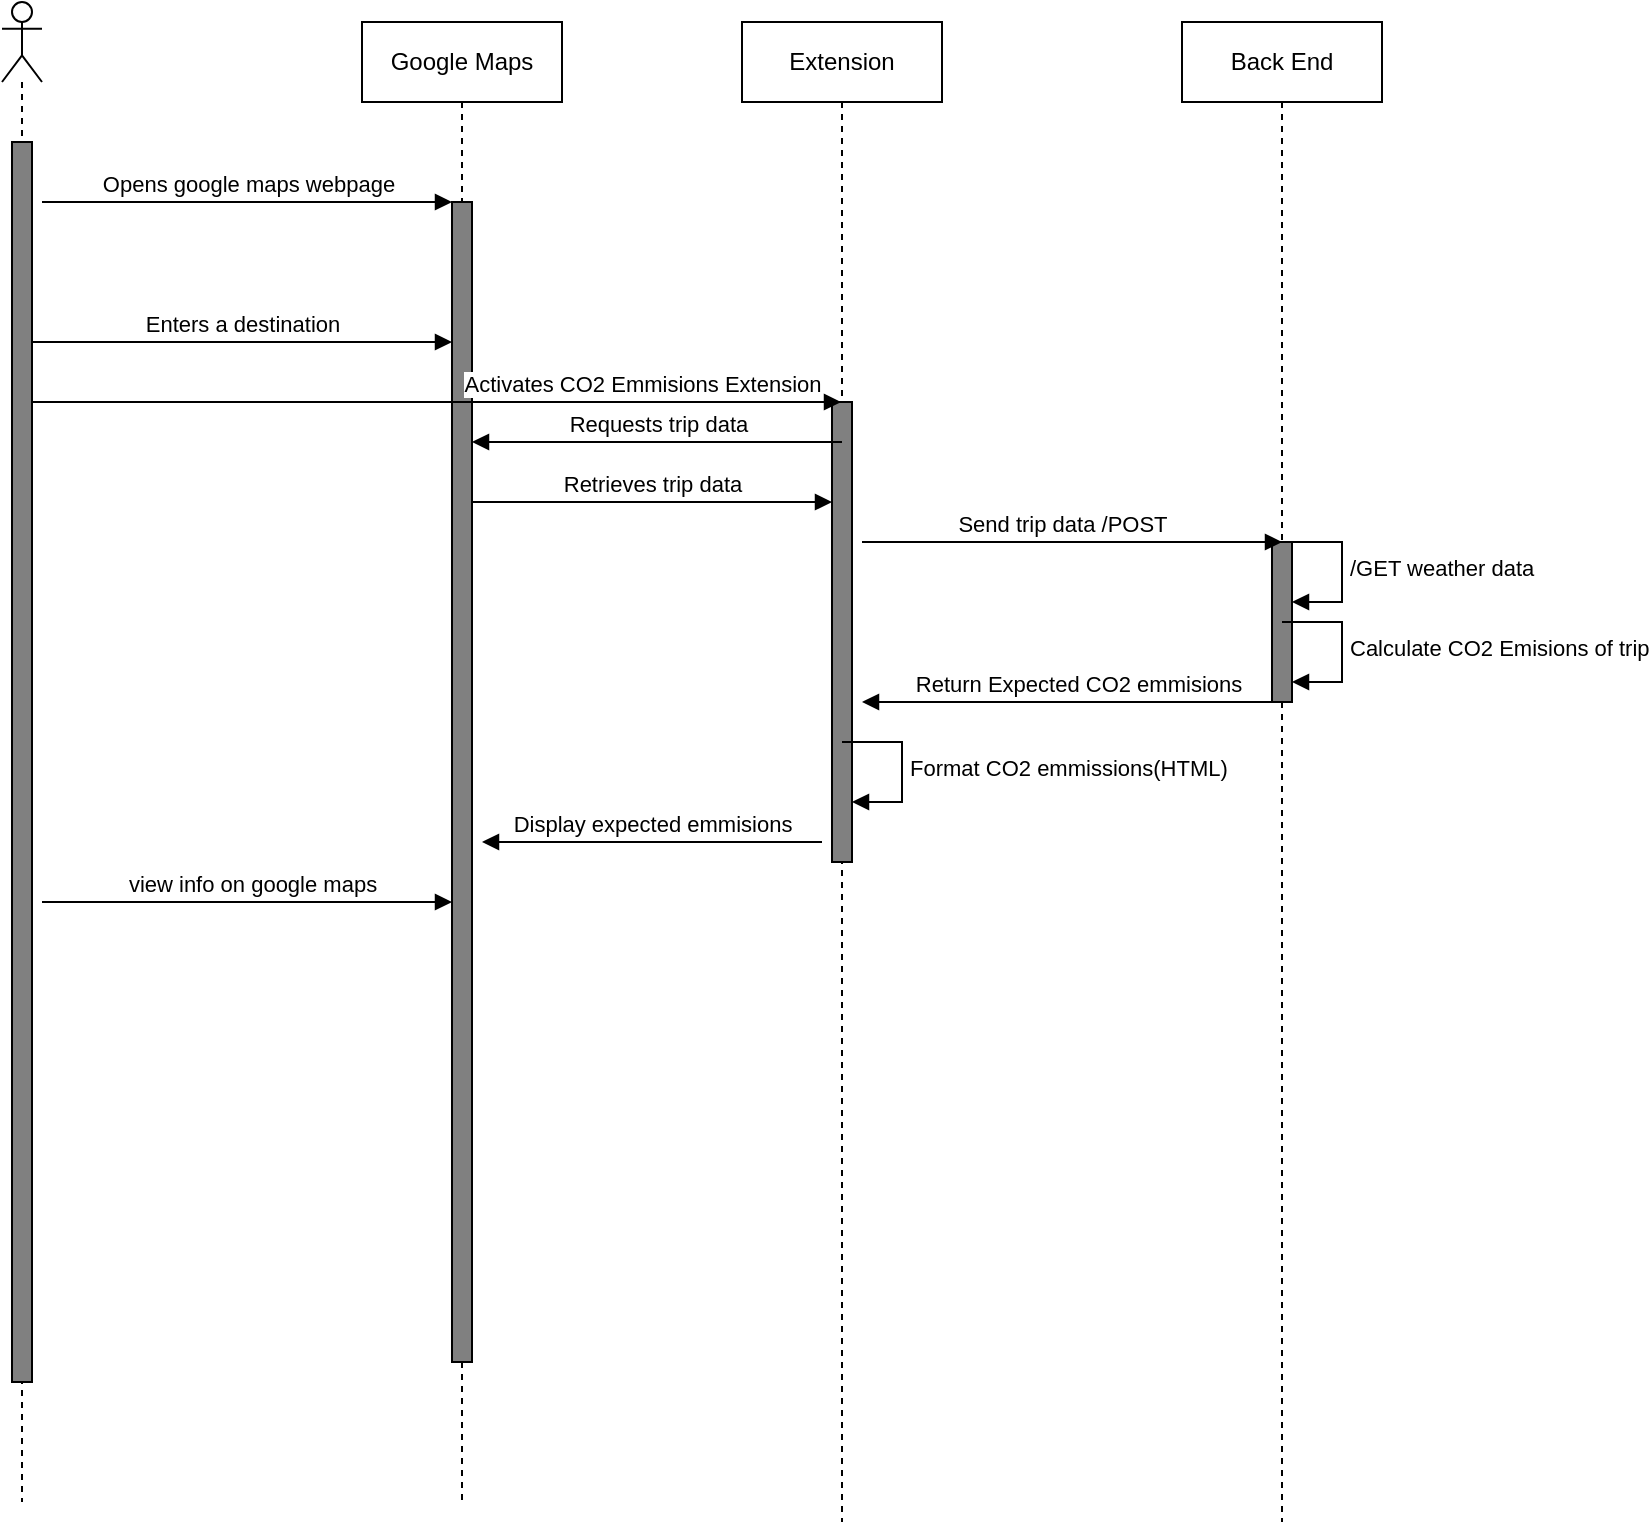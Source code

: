 <mxfile version="25.0.3">
  <diagram name="Page-1" id="XFVEXouDOvianV5Rt1IX">
    <mxGraphModel dx="1233" dy="887" grid="1" gridSize="10" guides="1" tooltips="1" connect="1" arrows="1" fold="1" page="1" pageScale="1" pageWidth="850" pageHeight="1100" math="0" shadow="0">
      <root>
        <mxCell id="0" />
        <mxCell id="1" parent="0" />
        <mxCell id="28fcldxoi0irg_6zo9xc-1" value="" style="shape=umlLifeline;perimeter=lifelinePerimeter;whiteSpace=wrap;html=1;container=1;dropTarget=0;collapsible=0;recursiveResize=0;outlineConnect=0;portConstraint=eastwest;newEdgeStyle={&quot;curved&quot;:0,&quot;rounded&quot;:0};participant=umlActor;" vertex="1" parent="1">
          <mxGeometry x="70" y="50" width="20" height="750" as="geometry" />
        </mxCell>
        <mxCell id="28fcldxoi0irg_6zo9xc-13" value="" style="html=1;points=[[0,0,0,0,5],[0,1,0,0,-5],[1,0,0,0,5],[1,1,0,0,-5]];perimeter=orthogonalPerimeter;outlineConnect=0;targetShapes=umlLifeline;portConstraint=eastwest;newEdgeStyle={&quot;curved&quot;:0,&quot;rounded&quot;:0};fillColor=#808080;" vertex="1" parent="28fcldxoi0irg_6zo9xc-1">
          <mxGeometry x="5" y="70" width="10" height="620" as="geometry" />
        </mxCell>
        <mxCell id="28fcldxoi0irg_6zo9xc-7" value="Google Maps" style="shape=umlLifeline;perimeter=lifelinePerimeter;whiteSpace=wrap;html=1;container=1;dropTarget=0;collapsible=0;recursiveResize=0;outlineConnect=0;portConstraint=eastwest;newEdgeStyle={&quot;edgeStyle&quot;:&quot;elbowEdgeStyle&quot;,&quot;elbow&quot;:&quot;vertical&quot;,&quot;curved&quot;:0,&quot;rounded&quot;:0};" vertex="1" parent="1">
          <mxGeometry x="250" y="60" width="100" height="740" as="geometry" />
        </mxCell>
        <mxCell id="28fcldxoi0irg_6zo9xc-14" value="" style="html=1;points=[[0,0,0,0,5],[0,1,0,0,-5],[1,0,0,0,5],[1,1,0,0,-5]];perimeter=orthogonalPerimeter;outlineConnect=0;targetShapes=umlLifeline;portConstraint=eastwest;newEdgeStyle={&quot;curved&quot;:0,&quot;rounded&quot;:0};fillColor=#808080;" vertex="1" parent="28fcldxoi0irg_6zo9xc-7">
          <mxGeometry x="45" y="90" width="10" height="580" as="geometry" />
        </mxCell>
        <mxCell id="28fcldxoi0irg_6zo9xc-8" value="Extension" style="shape=umlLifeline;perimeter=lifelinePerimeter;whiteSpace=wrap;html=1;container=1;dropTarget=0;collapsible=0;recursiveResize=0;outlineConnect=0;portConstraint=eastwest;newEdgeStyle={&quot;edgeStyle&quot;:&quot;elbowEdgeStyle&quot;,&quot;elbow&quot;:&quot;vertical&quot;,&quot;curved&quot;:0,&quot;rounded&quot;:0};" vertex="1" parent="1">
          <mxGeometry x="440" y="60" width="100" height="750" as="geometry" />
        </mxCell>
        <mxCell id="28fcldxoi0irg_6zo9xc-17" value="" style="html=1;points=[[0,0,0,0,5],[0,1,0,0,-5],[1,0,0,0,5],[1,1,0,0,-5]];perimeter=orthogonalPerimeter;outlineConnect=0;targetShapes=umlLifeline;portConstraint=eastwest;newEdgeStyle={&quot;curved&quot;:0,&quot;rounded&quot;:0};fillColor=#808080;" vertex="1" parent="28fcldxoi0irg_6zo9xc-8">
          <mxGeometry x="45" y="190" width="10" height="230" as="geometry" />
        </mxCell>
        <mxCell id="28fcldxoi0irg_6zo9xc-9" value="Back End" style="shape=umlLifeline;perimeter=lifelinePerimeter;whiteSpace=wrap;html=1;container=1;dropTarget=0;collapsible=0;recursiveResize=0;outlineConnect=0;portConstraint=eastwest;newEdgeStyle={&quot;edgeStyle&quot;:&quot;elbowEdgeStyle&quot;,&quot;elbow&quot;:&quot;vertical&quot;,&quot;curved&quot;:0,&quot;rounded&quot;:0};" vertex="1" parent="1">
          <mxGeometry x="660" y="60" width="100" height="750" as="geometry" />
        </mxCell>
        <mxCell id="28fcldxoi0irg_6zo9xc-24" value="" style="html=1;points=[[0,0,0,0,5],[0,1,0,0,-5],[1,0,0,0,5],[1,1,0,0,-5]];perimeter=orthogonalPerimeter;outlineConnect=0;targetShapes=umlLifeline;portConstraint=eastwest;newEdgeStyle={&quot;curved&quot;:0,&quot;rounded&quot;:0};fillColor=#808080;" vertex="1" parent="28fcldxoi0irg_6zo9xc-9">
          <mxGeometry x="45" y="260" width="10" height="80" as="geometry" />
        </mxCell>
        <mxCell id="28fcldxoi0irg_6zo9xc-10" value="Opens google maps webpage" style="html=1;verticalAlign=bottom;endArrow=block;curved=0;rounded=0;" edge="1" parent="1" target="28fcldxoi0irg_6zo9xc-14">
          <mxGeometry width="80" relative="1" as="geometry">
            <mxPoint x="90" y="150" as="sourcePoint" />
            <mxPoint x="230" y="160" as="targetPoint" />
            <Array as="points">
              <mxPoint x="250" y="150" />
            </Array>
          </mxGeometry>
        </mxCell>
        <mxCell id="28fcldxoi0irg_6zo9xc-15" value="Enters a destination" style="html=1;verticalAlign=bottom;endArrow=block;curved=0;rounded=0;" edge="1" parent="1" source="28fcldxoi0irg_6zo9xc-13" target="28fcldxoi0irg_6zo9xc-14">
          <mxGeometry width="80" relative="1" as="geometry">
            <mxPoint x="90" y="220" as="sourcePoint" />
            <mxPoint x="290" y="220" as="targetPoint" />
            <Array as="points">
              <mxPoint x="260" y="220" />
            </Array>
          </mxGeometry>
        </mxCell>
        <mxCell id="28fcldxoi0irg_6zo9xc-18" value="Activates CO2 Emmisions Extension" style="html=1;verticalAlign=bottom;endArrow=block;curved=0;rounded=0;" edge="1" parent="1" source="28fcldxoi0irg_6zo9xc-13" target="28fcldxoi0irg_6zo9xc-8">
          <mxGeometry x="0.508" width="80" relative="1" as="geometry">
            <mxPoint x="90" y="250" as="sourcePoint" />
            <mxPoint x="430" y="250" as="targetPoint" />
            <Array as="points">
              <mxPoint x="265" y="250" />
            </Array>
            <mxPoint as="offset" />
          </mxGeometry>
        </mxCell>
        <mxCell id="28fcldxoi0irg_6zo9xc-20" value="Requests trip data" style="html=1;verticalAlign=bottom;endArrow=block;curved=0;rounded=0;" edge="1" parent="1" target="28fcldxoi0irg_6zo9xc-14">
          <mxGeometry width="80" relative="1" as="geometry">
            <mxPoint x="490" y="270" as="sourcePoint" />
            <mxPoint x="310" y="270" as="targetPoint" />
            <Array as="points">
              <mxPoint x="455" y="270" />
            </Array>
          </mxGeometry>
        </mxCell>
        <mxCell id="28fcldxoi0irg_6zo9xc-21" value="Retrieves trip data" style="html=1;verticalAlign=bottom;endArrow=block;curved=0;rounded=0;" edge="1" parent="1" source="28fcldxoi0irg_6zo9xc-14">
          <mxGeometry width="80" relative="1" as="geometry">
            <mxPoint x="310" y="300" as="sourcePoint" />
            <mxPoint x="485" y="300" as="targetPoint" />
            <Array as="points">
              <mxPoint x="485" y="300" />
            </Array>
          </mxGeometry>
        </mxCell>
        <mxCell id="28fcldxoi0irg_6zo9xc-23" value="Send trip data /POST" style="html=1;verticalAlign=bottom;endArrow=block;curved=0;rounded=0;" edge="1" parent="1">
          <mxGeometry x="-0.048" width="80" relative="1" as="geometry">
            <mxPoint x="500" y="320" as="sourcePoint" />
            <mxPoint x="710" y="320" as="targetPoint" />
            <Array as="points">
              <mxPoint x="710" y="320" />
            </Array>
            <mxPoint as="offset" />
          </mxGeometry>
        </mxCell>
        <mxCell id="28fcldxoi0irg_6zo9xc-28" value="/GET weather data&amp;nbsp;" style="html=1;align=left;spacingLeft=2;endArrow=block;rounded=0;edgeStyle=orthogonalEdgeStyle;curved=0;rounded=0;" edge="1" parent="1">
          <mxGeometry relative="1" as="geometry">
            <mxPoint x="710" y="320" as="sourcePoint" />
            <Array as="points">
              <mxPoint x="740" y="350" />
            </Array>
            <mxPoint x="715" y="350" as="targetPoint" />
          </mxGeometry>
        </mxCell>
        <mxCell id="28fcldxoi0irg_6zo9xc-29" value="Calculate CO2 Emisions of trip" style="html=1;align=left;spacingLeft=2;endArrow=block;rounded=0;edgeStyle=orthogonalEdgeStyle;curved=0;rounded=0;" edge="1" parent="1">
          <mxGeometry relative="1" as="geometry">
            <mxPoint x="710" y="360" as="sourcePoint" />
            <Array as="points">
              <mxPoint x="740" y="390" />
            </Array>
            <mxPoint x="715" y="390" as="targetPoint" />
          </mxGeometry>
        </mxCell>
        <mxCell id="28fcldxoi0irg_6zo9xc-30" value="Return Expected CO2 emmisions" style="html=1;verticalAlign=bottom;endArrow=block;curved=0;rounded=0;" edge="1" parent="1">
          <mxGeometry width="80" relative="1" as="geometry">
            <mxPoint x="715" y="400" as="sourcePoint" />
            <mxPoint x="500" y="400" as="targetPoint" />
            <Array as="points">
              <mxPoint x="680" y="400" />
            </Array>
          </mxGeometry>
        </mxCell>
        <mxCell id="28fcldxoi0irg_6zo9xc-31" value="Format CO2 emmissions(HTML)" style="html=1;align=left;spacingLeft=2;endArrow=block;rounded=0;edgeStyle=orthogonalEdgeStyle;curved=0;rounded=0;" edge="1" parent="1">
          <mxGeometry relative="1" as="geometry">
            <mxPoint x="490" y="420" as="sourcePoint" />
            <Array as="points">
              <mxPoint x="520" y="450" />
            </Array>
            <mxPoint x="495" y="450" as="targetPoint" />
          </mxGeometry>
        </mxCell>
        <mxCell id="28fcldxoi0irg_6zo9xc-32" value="Display expected emmisions" style="html=1;verticalAlign=bottom;endArrow=block;curved=0;rounded=0;" edge="1" parent="1">
          <mxGeometry width="80" relative="1" as="geometry">
            <mxPoint x="480" y="470" as="sourcePoint" />
            <mxPoint x="310" y="470" as="targetPoint" />
            <Array as="points">
              <mxPoint x="480" y="470" />
            </Array>
          </mxGeometry>
        </mxCell>
        <mxCell id="28fcldxoi0irg_6zo9xc-34" value="view info on google maps" style="html=1;verticalAlign=bottom;endArrow=block;curved=0;rounded=0;" edge="1" parent="1">
          <mxGeometry x="0.023" width="80" relative="1" as="geometry">
            <mxPoint x="90" y="500" as="sourcePoint" />
            <mxPoint x="295" y="500" as="targetPoint" />
            <Array as="points">
              <mxPoint x="250" y="500" />
            </Array>
            <mxPoint as="offset" />
          </mxGeometry>
        </mxCell>
      </root>
    </mxGraphModel>
  </diagram>
</mxfile>

